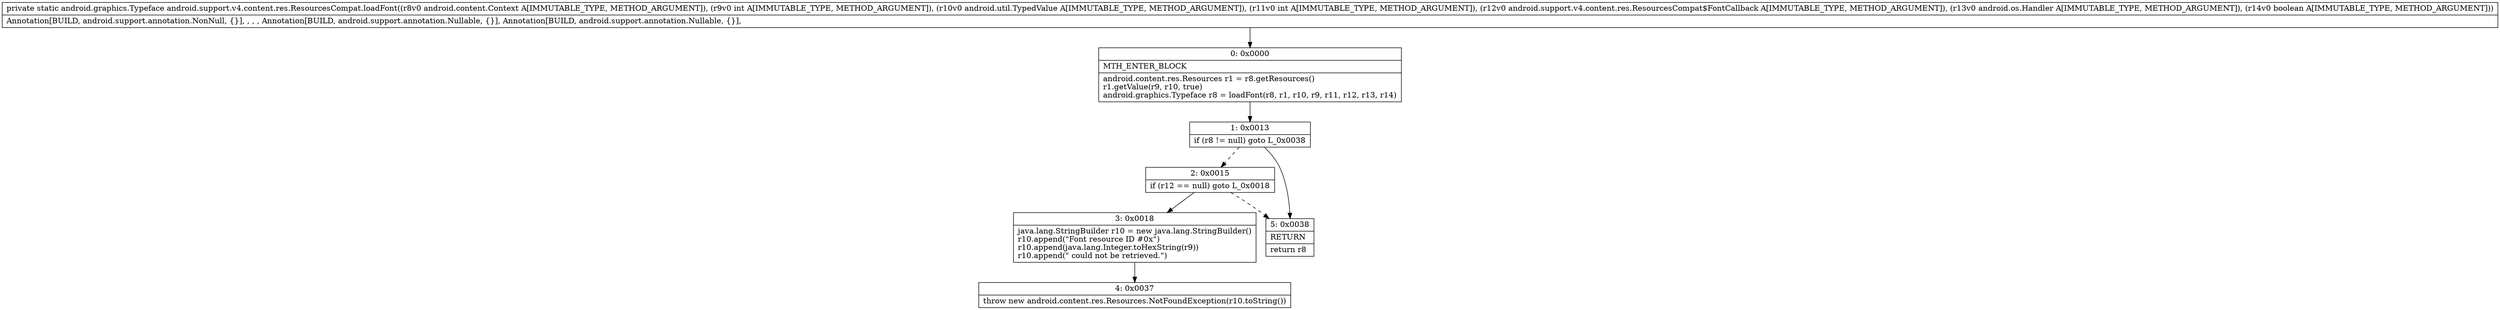 digraph "CFG forandroid.support.v4.content.res.ResourcesCompat.loadFont(Landroid\/content\/Context;ILandroid\/util\/TypedValue;ILandroid\/support\/v4\/content\/res\/ResourcesCompat$FontCallback;Landroid\/os\/Handler;Z)Landroid\/graphics\/Typeface;" {
Node_0 [shape=record,label="{0\:\ 0x0000|MTH_ENTER_BLOCK\l|android.content.res.Resources r1 = r8.getResources()\lr1.getValue(r9, r10, true)\landroid.graphics.Typeface r8 = loadFont(r8, r1, r10, r9, r11, r12, r13, r14)\l}"];
Node_1 [shape=record,label="{1\:\ 0x0013|if (r8 != null) goto L_0x0038\l}"];
Node_2 [shape=record,label="{2\:\ 0x0015|if (r12 == null) goto L_0x0018\l}"];
Node_3 [shape=record,label="{3\:\ 0x0018|java.lang.StringBuilder r10 = new java.lang.StringBuilder()\lr10.append(\"Font resource ID #0x\")\lr10.append(java.lang.Integer.toHexString(r9))\lr10.append(\" could not be retrieved.\")\l}"];
Node_4 [shape=record,label="{4\:\ 0x0037|throw new android.content.res.Resources.NotFoundException(r10.toString())\l}"];
Node_5 [shape=record,label="{5\:\ 0x0038|RETURN\l|return r8\l}"];
MethodNode[shape=record,label="{private static android.graphics.Typeface android.support.v4.content.res.ResourcesCompat.loadFont((r8v0 android.content.Context A[IMMUTABLE_TYPE, METHOD_ARGUMENT]), (r9v0 int A[IMMUTABLE_TYPE, METHOD_ARGUMENT]), (r10v0 android.util.TypedValue A[IMMUTABLE_TYPE, METHOD_ARGUMENT]), (r11v0 int A[IMMUTABLE_TYPE, METHOD_ARGUMENT]), (r12v0 android.support.v4.content.res.ResourcesCompat$FontCallback A[IMMUTABLE_TYPE, METHOD_ARGUMENT]), (r13v0 android.os.Handler A[IMMUTABLE_TYPE, METHOD_ARGUMENT]), (r14v0 boolean A[IMMUTABLE_TYPE, METHOD_ARGUMENT]))  | Annotation[BUILD, android.support.annotation.NonNull, \{\}], , , , Annotation[BUILD, android.support.annotation.Nullable, \{\}], Annotation[BUILD, android.support.annotation.Nullable, \{\}], \l}"];
MethodNode -> Node_0;
Node_0 -> Node_1;
Node_1 -> Node_2[style=dashed];
Node_1 -> Node_5;
Node_2 -> Node_3;
Node_2 -> Node_5[style=dashed];
Node_3 -> Node_4;
}

